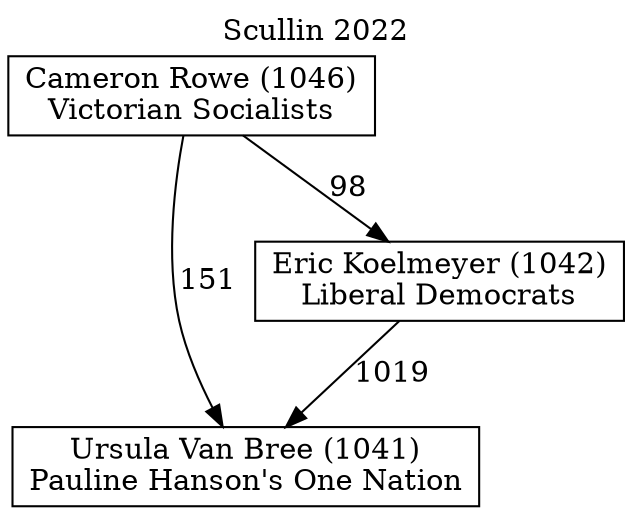 // House preference flow
digraph "Ursula Van Bree (1041)_Scullin_2022" {
	graph [label="Scullin 2022" labelloc=t mclimit=10]
	node [shape=box]
	"Ursula Van Bree (1041)" [label="Ursula Van Bree (1041)
Pauline Hanson's One Nation"]
	"Eric Koelmeyer (1042)" [label="Eric Koelmeyer (1042)
Liberal Democrats"]
	"Cameron Rowe (1046)" [label="Cameron Rowe (1046)
Victorian Socialists"]
	"Eric Koelmeyer (1042)" -> "Ursula Van Bree (1041)" [label=1019]
	"Cameron Rowe (1046)" -> "Eric Koelmeyer (1042)" [label=98]
	"Cameron Rowe (1046)" -> "Ursula Van Bree (1041)" [label=151]
}
